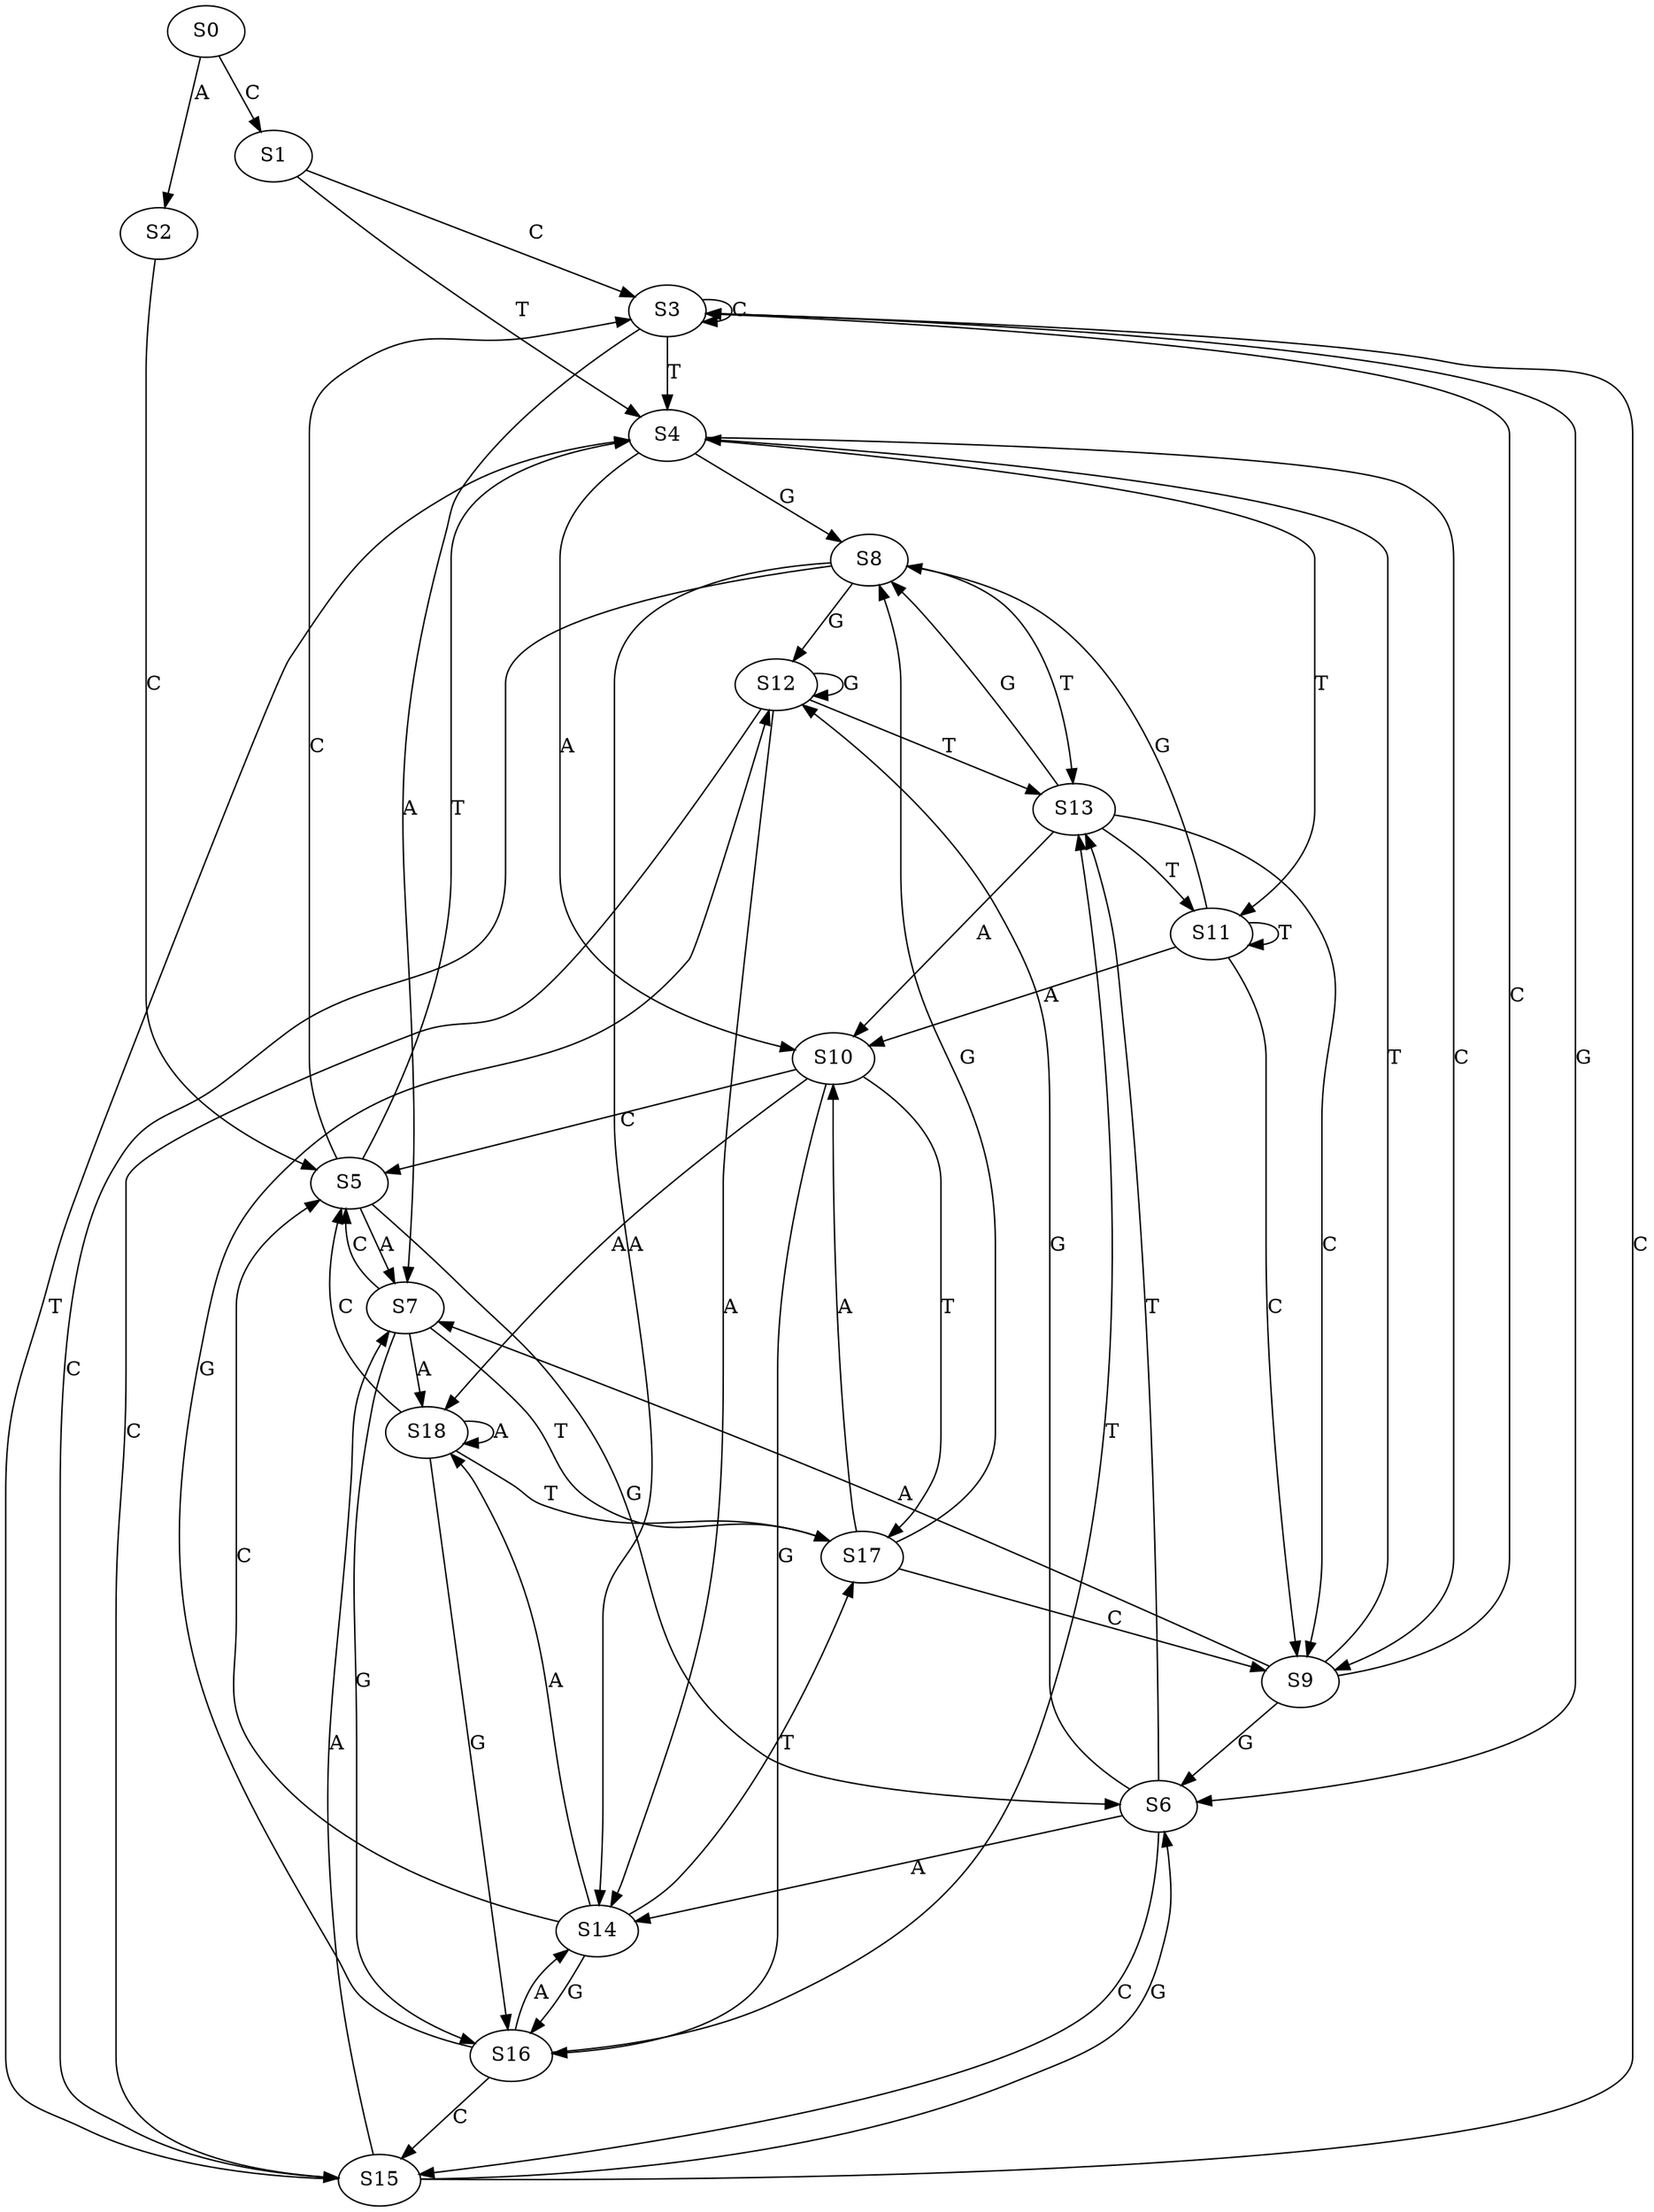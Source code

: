 strict digraph  {
	S0 -> S1 [ label = C ];
	S0 -> S2 [ label = A ];
	S1 -> S3 [ label = C ];
	S1 -> S4 [ label = T ];
	S2 -> S5 [ label = C ];
	S3 -> S6 [ label = G ];
	S3 -> S3 [ label = C ];
	S3 -> S7 [ label = A ];
	S3 -> S4 [ label = T ];
	S4 -> S8 [ label = G ];
	S4 -> S9 [ label = C ];
	S4 -> S10 [ label = A ];
	S4 -> S11 [ label = T ];
	S5 -> S7 [ label = A ];
	S5 -> S4 [ label = T ];
	S5 -> S3 [ label = C ];
	S5 -> S6 [ label = G ];
	S6 -> S12 [ label = G ];
	S6 -> S13 [ label = T ];
	S6 -> S14 [ label = A ];
	S6 -> S15 [ label = C ];
	S7 -> S16 [ label = G ];
	S7 -> S17 [ label = T ];
	S7 -> S5 [ label = C ];
	S7 -> S18 [ label = A ];
	S8 -> S14 [ label = A ];
	S8 -> S13 [ label = T ];
	S8 -> S15 [ label = C ];
	S8 -> S12 [ label = G ];
	S9 -> S4 [ label = T ];
	S9 -> S6 [ label = G ];
	S9 -> S3 [ label = C ];
	S9 -> S7 [ label = A ];
	S10 -> S16 [ label = G ];
	S10 -> S17 [ label = T ];
	S10 -> S18 [ label = A ];
	S10 -> S5 [ label = C ];
	S11 -> S9 [ label = C ];
	S11 -> S10 [ label = A ];
	S11 -> S8 [ label = G ];
	S11 -> S11 [ label = T ];
	S12 -> S14 [ label = A ];
	S12 -> S13 [ label = T ];
	S12 -> S12 [ label = G ];
	S12 -> S15 [ label = C ];
	S13 -> S10 [ label = A ];
	S13 -> S9 [ label = C ];
	S13 -> S8 [ label = G ];
	S13 -> S11 [ label = T ];
	S14 -> S16 [ label = G ];
	S14 -> S18 [ label = A ];
	S14 -> S5 [ label = C ];
	S14 -> S17 [ label = T ];
	S15 -> S3 [ label = C ];
	S15 -> S4 [ label = T ];
	S15 -> S6 [ label = G ];
	S15 -> S7 [ label = A ];
	S16 -> S13 [ label = T ];
	S16 -> S12 [ label = G ];
	S16 -> S14 [ label = A ];
	S16 -> S15 [ label = C ];
	S17 -> S10 [ label = A ];
	S17 -> S9 [ label = C ];
	S17 -> S8 [ label = G ];
	S18 -> S17 [ label = T ];
	S18 -> S5 [ label = C ];
	S18 -> S16 [ label = G ];
	S18 -> S18 [ label = A ];
}
